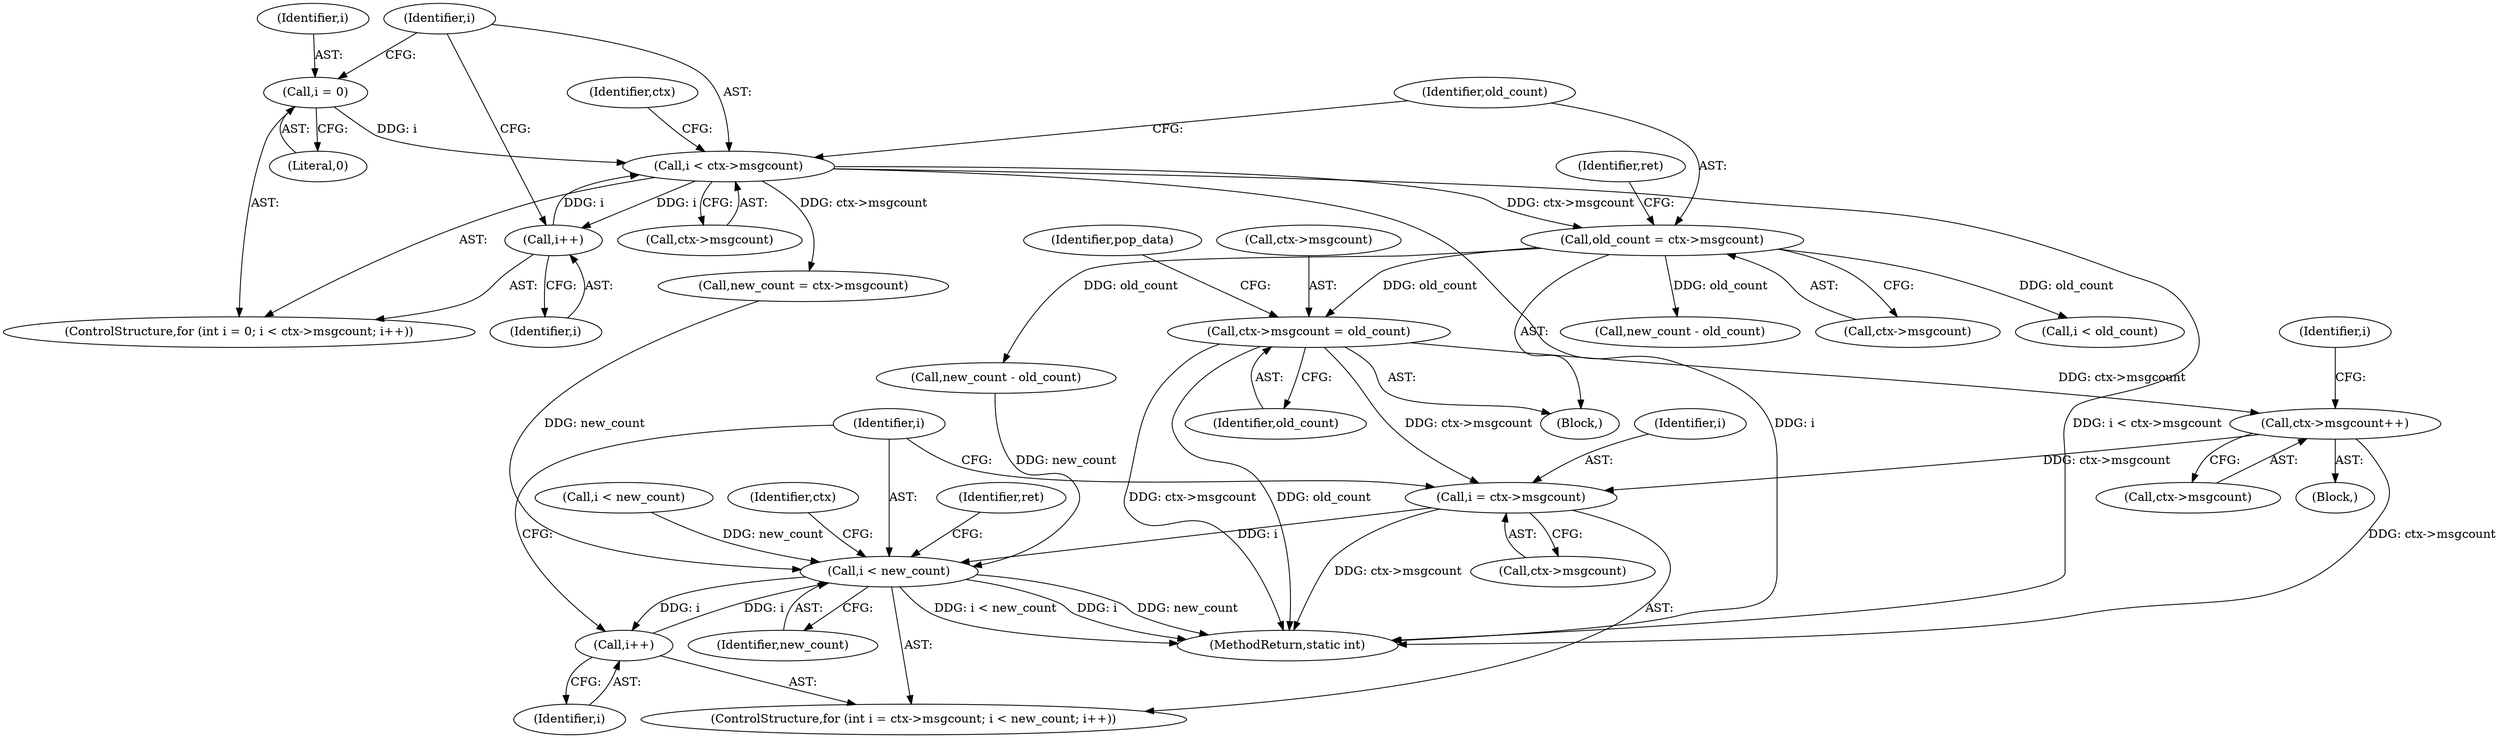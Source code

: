 digraph "0_neomutt_9bfab35522301794483f8f9ed60820bdec9be59e_1@pointer" {
"1000578" [label="(Call,i = ctx->msgcount)"];
"1000556" [label="(Call,ctx->msgcount++)"];
"1000176" [label="(Call,ctx->msgcount = old_count)"];
"1000156" [label="(Call,old_count = ctx->msgcount)"];
"1000138" [label="(Call,i < ctx->msgcount)"];
"1000143" [label="(Call,i++)"];
"1000135" [label="(Call,i = 0)"];
"1000583" [label="(Call,i < new_count)"];
"1000586" [label="(Call,i++)"];
"1000136" [label="(Identifier,i)"];
"1000584" [label="(Identifier,i)"];
"1000576" [label="(ControlStructure,for (int i = ctx->msgcount; i < new_count; i++))"];
"1000592" [label="(Identifier,ctx)"];
"1000176" [label="(Call,ctx->msgcount = old_count)"];
"1000556" [label="(Call,ctx->msgcount++)"];
"1000609" [label="(Call,new_count - old_count)"];
"1000580" [label="(Call,ctx->msgcount)"];
"1000578" [label="(Call,i = ctx->msgcount)"];
"1000105" [label="(Block,)"];
"1000557" [label="(Call,ctx->msgcount)"];
"1000157" [label="(Identifier,old_count)"];
"1000585" [label="(Identifier,new_count)"];
"1000316" [label="(Block,)"];
"1000158" [label="(Call,ctx->msgcount)"];
"1000137" [label="(Literal,0)"];
"1000583" [label="(Call,i < new_count)"];
"1000586" [label="(Call,i++)"];
"1000180" [label="(Identifier,old_count)"];
"1000596" [label="(Identifier,ret)"];
"1000149" [label="(Identifier,ctx)"];
"1000612" [label="(MethodReturn,static int)"];
"1000138" [label="(Call,i < ctx->msgcount)"];
"1000133" [label="(ControlStructure,for (int i = 0; i < ctx->msgcount; i++))"];
"1000143" [label="(Call,i++)"];
"1000184" [label="(Identifier,pop_data)"];
"1000315" [label="(Identifier,i)"];
"1000144" [label="(Identifier,i)"];
"1000245" [label="(Call,new_count - old_count)"];
"1000135" [label="(Call,i = 0)"];
"1000263" [label="(Call,i < old_count)"];
"1000139" [label="(Identifier,i)"];
"1000163" [label="(Identifier,ret)"];
"1000177" [label="(Call,ctx->msgcount)"];
"1000311" [label="(Call,i < new_count)"];
"1000140" [label="(Call,ctx->msgcount)"];
"1000587" [label="(Identifier,i)"];
"1000156" [label="(Call,old_count = ctx->msgcount)"];
"1000171" [label="(Call,new_count = ctx->msgcount)"];
"1000579" [label="(Identifier,i)"];
"1000578" -> "1000576"  [label="AST: "];
"1000578" -> "1000580"  [label="CFG: "];
"1000579" -> "1000578"  [label="AST: "];
"1000580" -> "1000578"  [label="AST: "];
"1000584" -> "1000578"  [label="CFG: "];
"1000578" -> "1000612"  [label="DDG: ctx->msgcount"];
"1000556" -> "1000578"  [label="DDG: ctx->msgcount"];
"1000176" -> "1000578"  [label="DDG: ctx->msgcount"];
"1000578" -> "1000583"  [label="DDG: i"];
"1000556" -> "1000316"  [label="AST: "];
"1000556" -> "1000557"  [label="CFG: "];
"1000557" -> "1000556"  [label="AST: "];
"1000315" -> "1000556"  [label="CFG: "];
"1000556" -> "1000612"  [label="DDG: ctx->msgcount"];
"1000176" -> "1000556"  [label="DDG: ctx->msgcount"];
"1000176" -> "1000105"  [label="AST: "];
"1000176" -> "1000180"  [label="CFG: "];
"1000177" -> "1000176"  [label="AST: "];
"1000180" -> "1000176"  [label="AST: "];
"1000184" -> "1000176"  [label="CFG: "];
"1000176" -> "1000612"  [label="DDG: old_count"];
"1000176" -> "1000612"  [label="DDG: ctx->msgcount"];
"1000156" -> "1000176"  [label="DDG: old_count"];
"1000156" -> "1000105"  [label="AST: "];
"1000156" -> "1000158"  [label="CFG: "];
"1000157" -> "1000156"  [label="AST: "];
"1000158" -> "1000156"  [label="AST: "];
"1000163" -> "1000156"  [label="CFG: "];
"1000138" -> "1000156"  [label="DDG: ctx->msgcount"];
"1000156" -> "1000245"  [label="DDG: old_count"];
"1000156" -> "1000263"  [label="DDG: old_count"];
"1000156" -> "1000609"  [label="DDG: old_count"];
"1000138" -> "1000133"  [label="AST: "];
"1000138" -> "1000140"  [label="CFG: "];
"1000139" -> "1000138"  [label="AST: "];
"1000140" -> "1000138"  [label="AST: "];
"1000149" -> "1000138"  [label="CFG: "];
"1000157" -> "1000138"  [label="CFG: "];
"1000138" -> "1000612"  [label="DDG: i"];
"1000138" -> "1000612"  [label="DDG: i < ctx->msgcount"];
"1000143" -> "1000138"  [label="DDG: i"];
"1000135" -> "1000138"  [label="DDG: i"];
"1000138" -> "1000143"  [label="DDG: i"];
"1000138" -> "1000171"  [label="DDG: ctx->msgcount"];
"1000143" -> "1000133"  [label="AST: "];
"1000143" -> "1000144"  [label="CFG: "];
"1000144" -> "1000143"  [label="AST: "];
"1000139" -> "1000143"  [label="CFG: "];
"1000135" -> "1000133"  [label="AST: "];
"1000135" -> "1000137"  [label="CFG: "];
"1000136" -> "1000135"  [label="AST: "];
"1000137" -> "1000135"  [label="AST: "];
"1000139" -> "1000135"  [label="CFG: "];
"1000583" -> "1000576"  [label="AST: "];
"1000583" -> "1000585"  [label="CFG: "];
"1000584" -> "1000583"  [label="AST: "];
"1000585" -> "1000583"  [label="AST: "];
"1000592" -> "1000583"  [label="CFG: "];
"1000596" -> "1000583"  [label="CFG: "];
"1000583" -> "1000612"  [label="DDG: i < new_count"];
"1000583" -> "1000612"  [label="DDG: i"];
"1000583" -> "1000612"  [label="DDG: new_count"];
"1000586" -> "1000583"  [label="DDG: i"];
"1000171" -> "1000583"  [label="DDG: new_count"];
"1000311" -> "1000583"  [label="DDG: new_count"];
"1000245" -> "1000583"  [label="DDG: new_count"];
"1000583" -> "1000586"  [label="DDG: i"];
"1000586" -> "1000576"  [label="AST: "];
"1000586" -> "1000587"  [label="CFG: "];
"1000587" -> "1000586"  [label="AST: "];
"1000584" -> "1000586"  [label="CFG: "];
}
